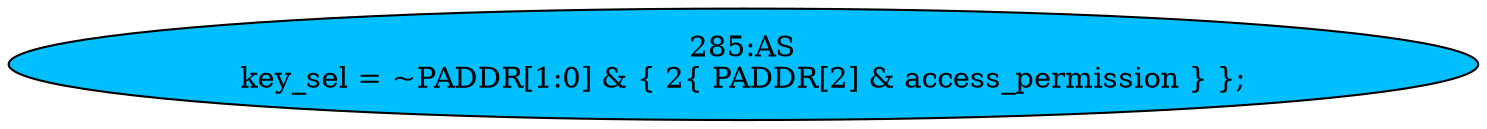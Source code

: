 strict digraph "" {
	node [label="\N"];
	"285:AS"	 [ast="<pyverilog.vparser.ast.Assign object at 0x7f79abcb1690>",
		def_var="['key_sel']",
		fillcolor=deepskyblue,
		label="285:AS
key_sel = ~PADDR[1:0] & { 2{ PADDR[2] & access_permission } };",
		statements="[]",
		style=filled,
		typ=Assign,
		use_var="['PADDR', 'PADDR', 'access_permission']"];
}
